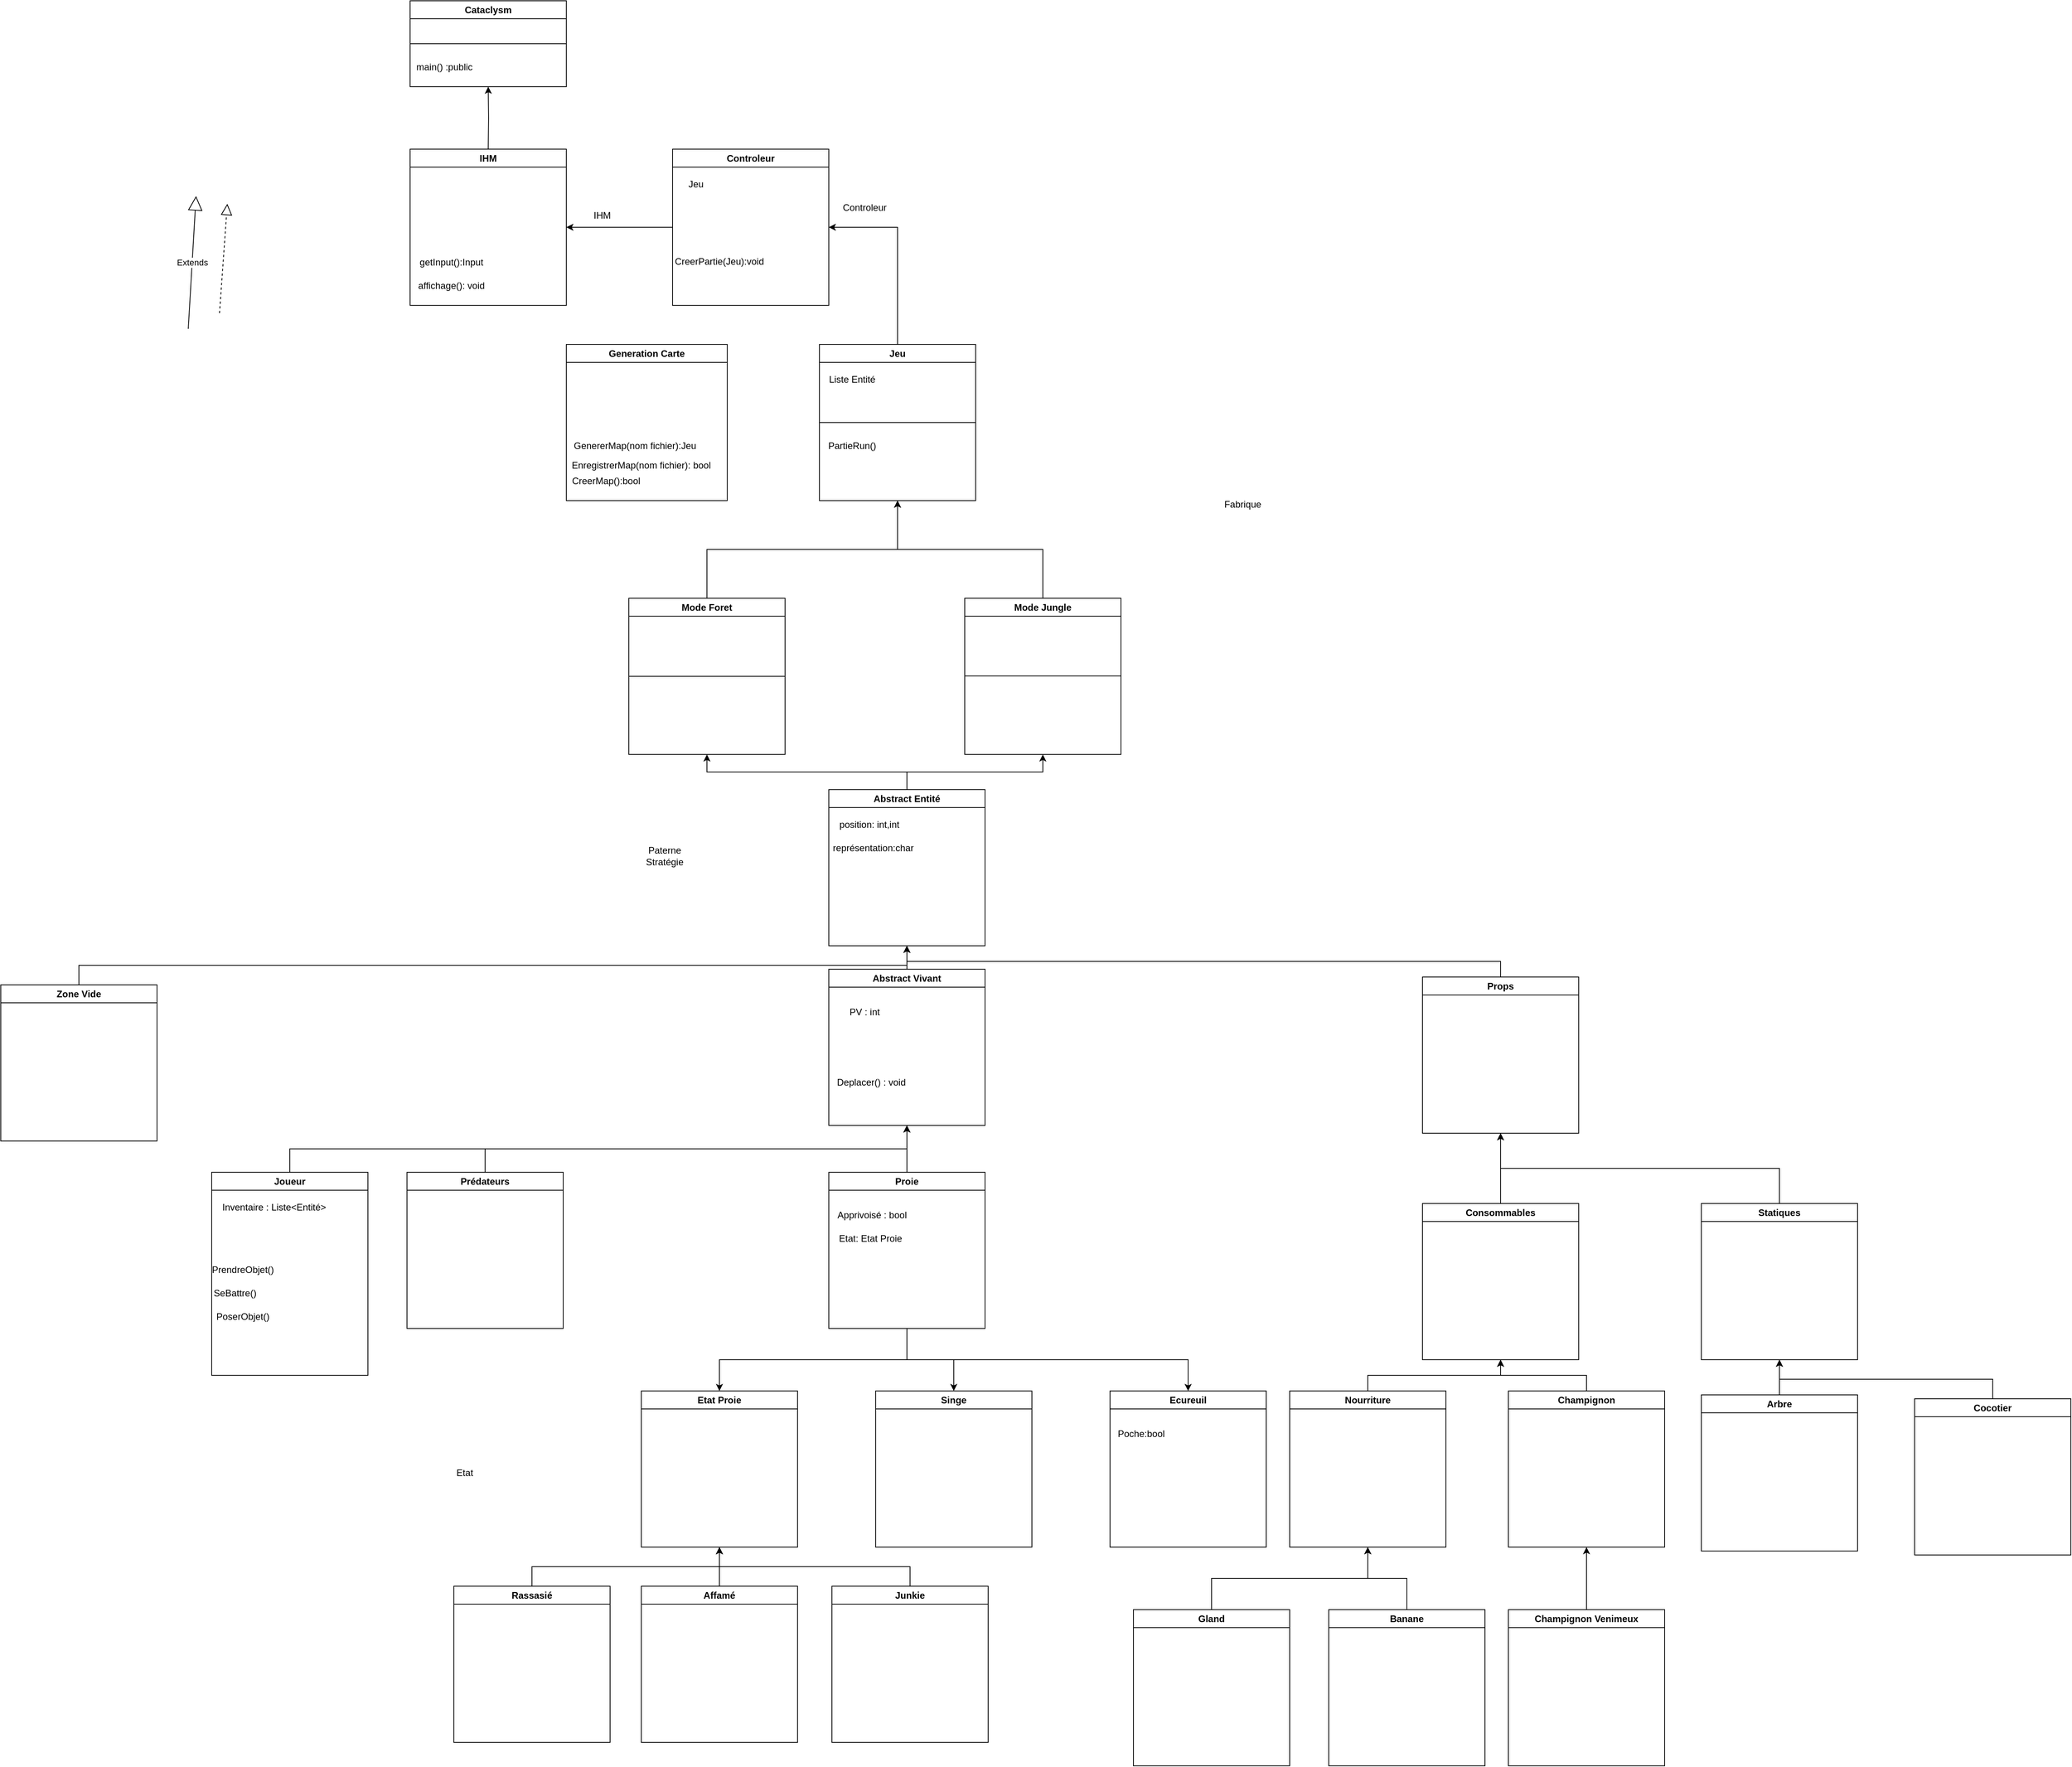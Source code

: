 <mxfile version="20.6.0" type="github">
  <diagram id="C5RBs43oDa-KdzZeNtuy" name="Global">
    <mxGraphModel dx="3012" dy="1082" grid="1" gridSize="10" guides="1" tooltips="1" connect="1" arrows="1" fold="1" page="1" pageScale="1" pageWidth="827" pageHeight="1169" math="0" shadow="0">
      <root>
        <mxCell id="WIyWlLk6GJQsqaUBKTNV-0" />
        <mxCell id="WIyWlLk6GJQsqaUBKTNV-1" parent="WIyWlLk6GJQsqaUBKTNV-0" />
        <mxCell id="hvNbq5Vk60gLkzwOlXV8-0" value="Cataclysm" style="swimlane;whiteSpace=wrap;html=1;" parent="WIyWlLk6GJQsqaUBKTNV-1" vertex="1">
          <mxGeometry x="314" y="30" width="200" height="110" as="geometry" />
        </mxCell>
        <mxCell id="hvNbq5Vk60gLkzwOlXV8-2" value="&lt;div align=&quot;left&quot;&gt;main() :public&lt;/div&gt;" style="text;html=1;strokeColor=none;fillColor=none;align=left;verticalAlign=middle;whiteSpace=wrap;rounded=0;" parent="hvNbq5Vk60gLkzwOlXV8-0" vertex="1">
          <mxGeometry x="6" y="70" width="194" height="30" as="geometry" />
        </mxCell>
        <mxCell id="hvNbq5Vk60gLkzwOlXV8-1" value="" style="endArrow=none;html=1;rounded=0;entryX=0;entryY=0.5;entryDx=0;entryDy=0;exitX=1;exitY=0.5;exitDx=0;exitDy=0;" parent="WIyWlLk6GJQsqaUBKTNV-1" source="hvNbq5Vk60gLkzwOlXV8-0" target="hvNbq5Vk60gLkzwOlXV8-0" edge="1">
          <mxGeometry width="50" height="50" relative="1" as="geometry">
            <mxPoint x="390" y="240" as="sourcePoint" />
            <mxPoint x="440" y="190" as="targetPoint" />
          </mxGeometry>
        </mxCell>
        <mxCell id="EwLkd7zXBtc_iapqmz7P-29" style="edgeStyle=orthogonalEdgeStyle;rounded=0;orthogonalLoop=1;jettySize=auto;html=1;exitX=0.5;exitY=0;exitDx=0;exitDy=0;entryX=1;entryY=0.5;entryDx=0;entryDy=0;" edge="1" parent="WIyWlLk6GJQsqaUBKTNV-1" source="cibl1_0ughwrqMuKYPl9-5" target="WEu24cXaacGlA8cko2Bk-18">
          <mxGeometry relative="1" as="geometry" />
        </mxCell>
        <mxCell id="cibl1_0ughwrqMuKYPl9-5" value="Jeu" style="swimlane;whiteSpace=wrap;html=1;" parent="WIyWlLk6GJQsqaUBKTNV-1" vertex="1">
          <mxGeometry x="838" y="470" width="200" height="200" as="geometry">
            <mxRectangle x="34" y="300" width="90" height="30" as="alternateBounds" />
          </mxGeometry>
        </mxCell>
        <mxCell id="WEu24cXaacGlA8cko2Bk-42" value="Liste Entité" style="text;html=1;strokeColor=none;fillColor=none;align=center;verticalAlign=middle;whiteSpace=wrap;rounded=0;" parent="cibl1_0ughwrqMuKYPl9-5" vertex="1">
          <mxGeometry x="5" y="30" width="74" height="30" as="geometry" />
        </mxCell>
        <mxCell id="EwLkd7zXBtc_iapqmz7P-24" value="PartieRun()" style="text;html=1;strokeColor=none;fillColor=none;align=center;verticalAlign=middle;whiteSpace=wrap;rounded=0;" vertex="1" parent="cibl1_0ughwrqMuKYPl9-5">
          <mxGeometry x="12" y="115" width="60" height="30" as="geometry" />
        </mxCell>
        <mxCell id="WEu24cXaacGlA8cko2Bk-5" style="edgeStyle=orthogonalEdgeStyle;rounded=0;orthogonalLoop=1;jettySize=auto;html=1;exitX=0.5;exitY=0;exitDx=0;exitDy=0;entryX=0.5;entryY=1;entryDx=0;entryDy=0;" parent="WIyWlLk6GJQsqaUBKTNV-1" source="WEu24cXaacGlA8cko2Bk-0" target="cibl1_0ughwrqMuKYPl9-5" edge="1">
          <mxGeometry relative="1" as="geometry" />
        </mxCell>
        <mxCell id="WEu24cXaacGlA8cko2Bk-0" value="Mode Foret" style="swimlane;whiteSpace=wrap;html=1;" parent="WIyWlLk6GJQsqaUBKTNV-1" vertex="1">
          <mxGeometry x="594" y="795" width="200" height="200" as="geometry" />
        </mxCell>
        <mxCell id="WEu24cXaacGlA8cko2Bk-2" style="edgeStyle=orthogonalEdgeStyle;rounded=0;orthogonalLoop=1;jettySize=auto;html=1;exitX=0.5;exitY=0;exitDx=0;exitDy=0;entryX=0.5;entryY=1;entryDx=0;entryDy=0;" parent="WIyWlLk6GJQsqaUBKTNV-1" source="WEu24cXaacGlA8cko2Bk-1" target="cibl1_0ughwrqMuKYPl9-5" edge="1">
          <mxGeometry relative="1" as="geometry" />
        </mxCell>
        <mxCell id="WEu24cXaacGlA8cko2Bk-1" value="Mode Jungle" style="swimlane;whiteSpace=wrap;html=1;" parent="WIyWlLk6GJQsqaUBKTNV-1" vertex="1">
          <mxGeometry x="1024" y="795" width="200" height="200" as="geometry" />
        </mxCell>
        <mxCell id="EwLkd7zXBtc_iapqmz7P-23" value="" style="endArrow=none;html=1;rounded=0;exitX=0;exitY=0.5;exitDx=0;exitDy=0;entryX=1;entryY=0.5;entryDx=0;entryDy=0;" edge="1" parent="WEu24cXaacGlA8cko2Bk-1">
          <mxGeometry width="50" height="50" relative="1" as="geometry">
            <mxPoint y="99.47" as="sourcePoint" />
            <mxPoint x="200.0" y="99.47" as="targetPoint" />
          </mxGeometry>
        </mxCell>
        <mxCell id="WEu24cXaacGlA8cko2Bk-9" style="edgeStyle=orthogonalEdgeStyle;rounded=0;orthogonalLoop=1;jettySize=auto;html=1;exitX=0.5;exitY=0;exitDx=0;exitDy=0;entryX=0.5;entryY=1;entryDx=0;entryDy=0;" parent="WIyWlLk6GJQsqaUBKTNV-1" target="hvNbq5Vk60gLkzwOlXV8-0" edge="1">
          <mxGeometry relative="1" as="geometry">
            <mxPoint x="414" y="220" as="sourcePoint" />
          </mxGeometry>
        </mxCell>
        <mxCell id="WEu24cXaacGlA8cko2Bk-11" value="Generation Carte" style="swimlane;whiteSpace=wrap;html=1;" parent="WIyWlLk6GJQsqaUBKTNV-1" vertex="1">
          <mxGeometry x="514" y="470" width="206" height="200" as="geometry" />
        </mxCell>
        <mxCell id="WEu24cXaacGlA8cko2Bk-68" value="GenererMap(nom fichier):Jeu" style="text;html=1;strokeColor=none;fillColor=none;align=center;verticalAlign=middle;whiteSpace=wrap;rounded=0;" parent="WEu24cXaacGlA8cko2Bk-11" vertex="1">
          <mxGeometry x="-44" y="115" width="264" height="30" as="geometry" />
        </mxCell>
        <mxCell id="EwLkd7zXBtc_iapqmz7P-25" value="EnregistrerMap(nom fichier): bool" style="text;html=1;strokeColor=none;fillColor=none;align=center;verticalAlign=middle;whiteSpace=wrap;rounded=0;" vertex="1" parent="WEu24cXaacGlA8cko2Bk-11">
          <mxGeometry x="-14" y="140" width="220" height="30" as="geometry" />
        </mxCell>
        <mxCell id="EwLkd7zXBtc_iapqmz7P-26" value="CreerMap():bool" style="text;html=1;strokeColor=none;fillColor=none;align=center;verticalAlign=middle;whiteSpace=wrap;rounded=0;" vertex="1" parent="WEu24cXaacGlA8cko2Bk-11">
          <mxGeometry x="6" y="160" width="90" height="30" as="geometry" />
        </mxCell>
        <mxCell id="WEu24cXaacGlA8cko2Bk-13" value="" style="endArrow=block;dashed=1;endFill=0;endSize=12;html=1;rounded=0;" parent="WIyWlLk6GJQsqaUBKTNV-1" edge="1">
          <mxGeometry width="160" relative="1" as="geometry">
            <mxPoint x="70" y="430" as="sourcePoint" />
            <mxPoint x="80" y="290" as="targetPoint" />
          </mxGeometry>
        </mxCell>
        <mxCell id="WEu24cXaacGlA8cko2Bk-14" value="Extends" style="endArrow=block;endSize=16;endFill=0;html=1;rounded=0;" parent="WIyWlLk6GJQsqaUBKTNV-1" edge="1">
          <mxGeometry width="160" relative="1" as="geometry">
            <mxPoint x="30" y="450" as="sourcePoint" />
            <mxPoint x="40" y="280" as="targetPoint" />
          </mxGeometry>
        </mxCell>
        <mxCell id="WEu24cXaacGlA8cko2Bk-15" value="IHM" style="swimlane;whiteSpace=wrap;html=1;" parent="WIyWlLk6GJQsqaUBKTNV-1" vertex="1">
          <mxGeometry x="314" y="220" width="200" height="200" as="geometry" />
        </mxCell>
        <mxCell id="WEu24cXaacGlA8cko2Bk-65" value="getInput():Input" style="text;html=1;strokeColor=none;fillColor=none;align=center;verticalAlign=middle;whiteSpace=wrap;rounded=0;" parent="WEu24cXaacGlA8cko2Bk-15" vertex="1">
          <mxGeometry x="6" y="130" width="94" height="30" as="geometry" />
        </mxCell>
        <mxCell id="WEu24cXaacGlA8cko2Bk-66" value="affichage(): void" style="text;html=1;strokeColor=none;fillColor=none;align=center;verticalAlign=middle;whiteSpace=wrap;rounded=0;" parent="WEu24cXaacGlA8cko2Bk-15" vertex="1">
          <mxGeometry x="6" y="160" width="94" height="30" as="geometry" />
        </mxCell>
        <mxCell id="EwLkd7zXBtc_iapqmz7P-27" style="edgeStyle=orthogonalEdgeStyle;rounded=0;orthogonalLoop=1;jettySize=auto;html=1;exitX=0;exitY=0.5;exitDx=0;exitDy=0;entryX=1;entryY=0.5;entryDx=0;entryDy=0;" edge="1" parent="WIyWlLk6GJQsqaUBKTNV-1" source="WEu24cXaacGlA8cko2Bk-18" target="WEu24cXaacGlA8cko2Bk-15">
          <mxGeometry relative="1" as="geometry" />
        </mxCell>
        <mxCell id="WEu24cXaacGlA8cko2Bk-18" value="Controleur" style="swimlane;whiteSpace=wrap;html=1;" parent="WIyWlLk6GJQsqaUBKTNV-1" vertex="1">
          <mxGeometry x="650" y="220" width="200" height="200" as="geometry" />
        </mxCell>
        <mxCell id="WEu24cXaacGlA8cko2Bk-64" value="CreerPartie(Jeu):void" style="text;html=1;strokeColor=none;fillColor=none;align=center;verticalAlign=middle;whiteSpace=wrap;rounded=0;" parent="WEu24cXaacGlA8cko2Bk-18" vertex="1">
          <mxGeometry y="129" width="120" height="30" as="geometry" />
        </mxCell>
        <mxCell id="WEu24cXaacGlA8cko2Bk-67" value="Jeu" style="text;html=1;strokeColor=none;fillColor=none;align=center;verticalAlign=middle;whiteSpace=wrap;rounded=0;" parent="WEu24cXaacGlA8cko2Bk-18" vertex="1">
          <mxGeometry y="30" width="60" height="30" as="geometry" />
        </mxCell>
        <mxCell id="EwLkd7zXBtc_iapqmz7P-11" style="edgeStyle=orthogonalEdgeStyle;rounded=0;orthogonalLoop=1;jettySize=auto;html=1;exitX=0.5;exitY=0;exitDx=0;exitDy=0;entryX=0.5;entryY=1;entryDx=0;entryDy=0;" edge="1" parent="WIyWlLk6GJQsqaUBKTNV-1" source="WEu24cXaacGlA8cko2Bk-22" target="EwLkd7zXBtc_iapqmz7P-6">
          <mxGeometry relative="1" as="geometry" />
        </mxCell>
        <mxCell id="WEu24cXaacGlA8cko2Bk-22" value="Prédateurs" style="swimlane;whiteSpace=wrap;html=1;" parent="WIyWlLk6GJQsqaUBKTNV-1" vertex="1">
          <mxGeometry x="310" y="1530" width="200" height="200" as="geometry" />
        </mxCell>
        <mxCell id="EwLkd7zXBtc_iapqmz7P-19" style="edgeStyle=orthogonalEdgeStyle;rounded=0;orthogonalLoop=1;jettySize=auto;html=1;exitX=0.5;exitY=0;exitDx=0;exitDy=0;entryX=0.5;entryY=1;entryDx=0;entryDy=0;" edge="1" parent="WIyWlLk6GJQsqaUBKTNV-1" source="WEu24cXaacGlA8cko2Bk-23" target="EwLkd7zXBtc_iapqmz7P-5">
          <mxGeometry relative="1" as="geometry" />
        </mxCell>
        <mxCell id="WEu24cXaacGlA8cko2Bk-23" value="Consommables" style="swimlane;whiteSpace=wrap;html=1;" parent="WIyWlLk6GJQsqaUBKTNV-1" vertex="1">
          <mxGeometry x="1610" y="1570" width="200" height="200" as="geometry" />
        </mxCell>
        <mxCell id="WEu24cXaacGlA8cko2Bk-34" style="edgeStyle=orthogonalEdgeStyle;rounded=0;orthogonalLoop=1;jettySize=auto;html=1;exitX=0.5;exitY=1;exitDx=0;exitDy=0;entryX=0.5;entryY=0;entryDx=0;entryDy=0;" parent="WIyWlLk6GJQsqaUBKTNV-1" source="WEu24cXaacGlA8cko2Bk-24" target="WEu24cXaacGlA8cko2Bk-27" edge="1">
          <mxGeometry relative="1" as="geometry" />
        </mxCell>
        <mxCell id="WEu24cXaacGlA8cko2Bk-35" style="edgeStyle=orthogonalEdgeStyle;rounded=0;orthogonalLoop=1;jettySize=auto;html=1;exitX=0.5;exitY=1;exitDx=0;exitDy=0;" parent="WIyWlLk6GJQsqaUBKTNV-1" source="WEu24cXaacGlA8cko2Bk-24" target="WEu24cXaacGlA8cko2Bk-31" edge="1">
          <mxGeometry relative="1" as="geometry" />
        </mxCell>
        <mxCell id="EwLkd7zXBtc_iapqmz7P-1" style="edgeStyle=orthogonalEdgeStyle;rounded=0;orthogonalLoop=1;jettySize=auto;html=1;exitX=0.5;exitY=1;exitDx=0;exitDy=0;entryX=0.5;entryY=0;entryDx=0;entryDy=0;" edge="1" parent="WIyWlLk6GJQsqaUBKTNV-1" source="WEu24cXaacGlA8cko2Bk-24" target="EwLkd7zXBtc_iapqmz7P-0">
          <mxGeometry relative="1" as="geometry" />
        </mxCell>
        <mxCell id="EwLkd7zXBtc_iapqmz7P-8" style="edgeStyle=orthogonalEdgeStyle;rounded=0;orthogonalLoop=1;jettySize=auto;html=1;exitX=0.5;exitY=0;exitDx=0;exitDy=0;entryX=0.5;entryY=1;entryDx=0;entryDy=0;" edge="1" parent="WIyWlLk6GJQsqaUBKTNV-1" source="WEu24cXaacGlA8cko2Bk-24" target="EwLkd7zXBtc_iapqmz7P-6">
          <mxGeometry relative="1" as="geometry" />
        </mxCell>
        <mxCell id="WEu24cXaacGlA8cko2Bk-24" value="Proie" style="swimlane;whiteSpace=wrap;html=1;" parent="WIyWlLk6GJQsqaUBKTNV-1" vertex="1">
          <mxGeometry x="850" y="1530" width="200" height="200" as="geometry" />
        </mxCell>
        <mxCell id="WEu24cXaacGlA8cko2Bk-36" value="Apprivoisé : bool" style="text;html=1;align=center;verticalAlign=middle;resizable=0;points=[];autosize=1;strokeColor=none;fillColor=none;" parent="WEu24cXaacGlA8cko2Bk-24" vertex="1">
          <mxGeometry y="40" width="110" height="30" as="geometry" />
        </mxCell>
        <mxCell id="EwLkd7zXBtc_iapqmz7P-3" value="Etat: Etat Proie" style="text;html=1;strokeColor=none;fillColor=none;align=center;verticalAlign=middle;whiteSpace=wrap;rounded=0;" vertex="1" parent="WEu24cXaacGlA8cko2Bk-24">
          <mxGeometry x="7" y="70" width="93" height="30" as="geometry" />
        </mxCell>
        <mxCell id="EwLkd7zXBtc_iapqmz7P-20" style="edgeStyle=orthogonalEdgeStyle;rounded=0;orthogonalLoop=1;jettySize=auto;html=1;exitX=0.5;exitY=0;exitDx=0;exitDy=0;entryX=0.5;entryY=1;entryDx=0;entryDy=0;" edge="1" parent="WIyWlLk6GJQsqaUBKTNV-1" source="WEu24cXaacGlA8cko2Bk-25" target="EwLkd7zXBtc_iapqmz7P-5">
          <mxGeometry relative="1" as="geometry" />
        </mxCell>
        <mxCell id="WEu24cXaacGlA8cko2Bk-25" value="Statiques" style="swimlane;whiteSpace=wrap;html=1;" parent="WIyWlLk6GJQsqaUBKTNV-1" vertex="1">
          <mxGeometry x="1967" y="1570" width="200" height="200" as="geometry" />
        </mxCell>
        <mxCell id="EwLkd7zXBtc_iapqmz7P-12" style="edgeStyle=orthogonalEdgeStyle;rounded=0;orthogonalLoop=1;jettySize=auto;html=1;exitX=0.5;exitY=0;exitDx=0;exitDy=0;entryX=0.5;entryY=1;entryDx=0;entryDy=0;" edge="1" parent="WIyWlLk6GJQsqaUBKTNV-1" source="WEu24cXaacGlA8cko2Bk-26" target="EwLkd7zXBtc_iapqmz7P-6">
          <mxGeometry relative="1" as="geometry" />
        </mxCell>
        <mxCell id="WEu24cXaacGlA8cko2Bk-26" value="Joueur" style="swimlane;whiteSpace=wrap;html=1;" parent="WIyWlLk6GJQsqaUBKTNV-1" vertex="1">
          <mxGeometry x="60" y="1530" width="200" height="260" as="geometry" />
        </mxCell>
        <mxCell id="EwLkd7zXBtc_iapqmz7P-14" value="Inventaire : Liste&amp;lt;Entité&amp;gt;" style="text;html=1;strokeColor=none;fillColor=none;align=center;verticalAlign=middle;whiteSpace=wrap;rounded=0;" vertex="1" parent="WEu24cXaacGlA8cko2Bk-26">
          <mxGeometry y="30" width="160" height="30" as="geometry" />
        </mxCell>
        <mxCell id="EwLkd7zXBtc_iapqmz7P-15" value="PrendreObjet()" style="text;html=1;strokeColor=none;fillColor=none;align=center;verticalAlign=middle;whiteSpace=wrap;rounded=0;" vertex="1" parent="WEu24cXaacGlA8cko2Bk-26">
          <mxGeometry x="10" y="110" width="60" height="30" as="geometry" />
        </mxCell>
        <mxCell id="EwLkd7zXBtc_iapqmz7P-16" value="SeBattre()" style="text;html=1;strokeColor=none;fillColor=none;align=center;verticalAlign=middle;whiteSpace=wrap;rounded=0;" vertex="1" parent="WEu24cXaacGlA8cko2Bk-26">
          <mxGeometry y="140" width="60" height="30" as="geometry" />
        </mxCell>
        <mxCell id="EwLkd7zXBtc_iapqmz7P-17" value="PoserObjet()" style="text;html=1;strokeColor=none;fillColor=none;align=center;verticalAlign=middle;whiteSpace=wrap;rounded=0;" vertex="1" parent="WEu24cXaacGlA8cko2Bk-26">
          <mxGeometry x="10" y="170" width="60" height="30" as="geometry" />
        </mxCell>
        <mxCell id="WEu24cXaacGlA8cko2Bk-27" value="Etat Proie" style="swimlane;whiteSpace=wrap;html=1;" parent="WIyWlLk6GJQsqaUBKTNV-1" vertex="1">
          <mxGeometry x="610" y="1810" width="200" height="200" as="geometry" />
        </mxCell>
        <mxCell id="WEu24cXaacGlA8cko2Bk-49" style="edgeStyle=orthogonalEdgeStyle;rounded=0;orthogonalLoop=1;jettySize=auto;html=1;exitX=0.5;exitY=0;exitDx=0;exitDy=0;entryX=0.5;entryY=1;entryDx=0;entryDy=0;" parent="WIyWlLk6GJQsqaUBKTNV-1" source="WEu24cXaacGlA8cko2Bk-28" target="WEu24cXaacGlA8cko2Bk-27" edge="1">
          <mxGeometry relative="1" as="geometry" />
        </mxCell>
        <mxCell id="WEu24cXaacGlA8cko2Bk-28" value="Rassasié" style="swimlane;whiteSpace=wrap;html=1;" parent="WIyWlLk6GJQsqaUBKTNV-1" vertex="1">
          <mxGeometry x="370" y="2060" width="200" height="200" as="geometry" />
        </mxCell>
        <mxCell id="WEu24cXaacGlA8cko2Bk-50" style="edgeStyle=orthogonalEdgeStyle;rounded=0;orthogonalLoop=1;jettySize=auto;html=1;exitX=0.5;exitY=0;exitDx=0;exitDy=0;entryX=0.5;entryY=1;entryDx=0;entryDy=0;" parent="WIyWlLk6GJQsqaUBKTNV-1" source="WEu24cXaacGlA8cko2Bk-29" target="WEu24cXaacGlA8cko2Bk-27" edge="1">
          <mxGeometry relative="1" as="geometry" />
        </mxCell>
        <mxCell id="WEu24cXaacGlA8cko2Bk-29" value="Affamé" style="swimlane;whiteSpace=wrap;html=1;" parent="WIyWlLk6GJQsqaUBKTNV-1" vertex="1">
          <mxGeometry x="610" y="2060" width="200" height="200" as="geometry" />
        </mxCell>
        <mxCell id="WEu24cXaacGlA8cko2Bk-51" style="edgeStyle=orthogonalEdgeStyle;rounded=0;orthogonalLoop=1;jettySize=auto;html=1;exitX=0.5;exitY=0;exitDx=0;exitDy=0;entryX=0.5;entryY=1;entryDx=0;entryDy=0;" parent="WIyWlLk6GJQsqaUBKTNV-1" source="WEu24cXaacGlA8cko2Bk-30" target="WEu24cXaacGlA8cko2Bk-27" edge="1">
          <mxGeometry relative="1" as="geometry" />
        </mxCell>
        <mxCell id="WEu24cXaacGlA8cko2Bk-30" value="Junkie" style="swimlane;whiteSpace=wrap;html=1;" parent="WIyWlLk6GJQsqaUBKTNV-1" vertex="1">
          <mxGeometry x="854" y="2060" width="200" height="200" as="geometry" />
        </mxCell>
        <mxCell id="WEu24cXaacGlA8cko2Bk-31" value="Singe" style="swimlane;whiteSpace=wrap;html=1;" parent="WIyWlLk6GJQsqaUBKTNV-1" vertex="1">
          <mxGeometry x="910" y="1810" width="200" height="200" as="geometry" />
        </mxCell>
        <mxCell id="WEu24cXaacGlA8cko2Bk-38" value="Fabrique" style="text;html=1;strokeColor=none;fillColor=none;align=center;verticalAlign=middle;whiteSpace=wrap;rounded=0;" parent="WIyWlLk6GJQsqaUBKTNV-1" vertex="1">
          <mxGeometry x="1350" y="660" width="60" height="30" as="geometry" />
        </mxCell>
        <mxCell id="WEu24cXaacGlA8cko2Bk-43" style="edgeStyle=orthogonalEdgeStyle;rounded=0;orthogonalLoop=1;jettySize=auto;html=1;exitX=0.5;exitY=0;exitDx=0;exitDy=0;entryX=0.5;entryY=1;entryDx=0;entryDy=0;" parent="WIyWlLk6GJQsqaUBKTNV-1" source="WEu24cXaacGlA8cko2Bk-39" target="WEu24cXaacGlA8cko2Bk-0" edge="1">
          <mxGeometry relative="1" as="geometry" />
        </mxCell>
        <mxCell id="WEu24cXaacGlA8cko2Bk-55" style="edgeStyle=orthogonalEdgeStyle;rounded=0;orthogonalLoop=1;jettySize=auto;html=1;exitX=0.5;exitY=0;exitDx=0;exitDy=0;entryX=0.5;entryY=1;entryDx=0;entryDy=0;" parent="WIyWlLk6GJQsqaUBKTNV-1" source="WEu24cXaacGlA8cko2Bk-39" target="WEu24cXaacGlA8cko2Bk-1" edge="1">
          <mxGeometry relative="1" as="geometry" />
        </mxCell>
        <mxCell id="WEu24cXaacGlA8cko2Bk-39" value="Abstract Entité" style="swimlane;whiteSpace=wrap;html=1;" parent="WIyWlLk6GJQsqaUBKTNV-1" vertex="1">
          <mxGeometry x="850" y="1040" width="200" height="200" as="geometry" />
        </mxCell>
        <mxCell id="WEu24cXaacGlA8cko2Bk-40" value="position: int,int" style="text;html=1;strokeColor=none;fillColor=none;align=center;verticalAlign=middle;whiteSpace=wrap;rounded=0;" parent="WEu24cXaacGlA8cko2Bk-39" vertex="1">
          <mxGeometry x="-10" y="30" width="124" height="30" as="geometry" />
        </mxCell>
        <mxCell id="EwLkd7zXBtc_iapqmz7P-41" value="représentation:char" style="text;html=1;strokeColor=none;fillColor=none;align=center;verticalAlign=middle;whiteSpace=wrap;rounded=0;" vertex="1" parent="WEu24cXaacGlA8cko2Bk-39">
          <mxGeometry y="60" width="114" height="30" as="geometry" />
        </mxCell>
        <mxCell id="WEu24cXaacGlA8cko2Bk-48" value="Etat" style="text;html=1;strokeColor=none;fillColor=none;align=center;verticalAlign=middle;whiteSpace=wrap;rounded=0;" parent="WIyWlLk6GJQsqaUBKTNV-1" vertex="1">
          <mxGeometry x="354" y="1900" width="60" height="30" as="geometry" />
        </mxCell>
        <mxCell id="WEu24cXaacGlA8cko2Bk-57" value="Paterne Stratégie" style="text;html=1;strokeColor=none;fillColor=none;align=center;verticalAlign=middle;whiteSpace=wrap;rounded=0;" parent="WIyWlLk6GJQsqaUBKTNV-1" vertex="1">
          <mxGeometry x="610" y="1110" width="60" height="30" as="geometry" />
        </mxCell>
        <mxCell id="WEu24cXaacGlA8cko2Bk-62" value="" style="endArrow=none;html=1;rounded=0;exitX=0;exitY=0.5;exitDx=0;exitDy=0;entryX=1;entryY=0.5;entryDx=0;entryDy=0;" parent="WIyWlLk6GJQsqaUBKTNV-1" source="WEu24cXaacGlA8cko2Bk-0" target="WEu24cXaacGlA8cko2Bk-0" edge="1">
          <mxGeometry width="50" height="50" relative="1" as="geometry">
            <mxPoint x="650" y="950" as="sourcePoint" />
            <mxPoint x="700" y="900" as="targetPoint" />
          </mxGeometry>
        </mxCell>
        <mxCell id="WEu24cXaacGlA8cko2Bk-63" value="" style="endArrow=none;html=1;rounded=0;entryX=0;entryY=0.5;entryDx=0;entryDy=0;exitX=1;exitY=0.5;exitDx=0;exitDy=0;" parent="WIyWlLk6GJQsqaUBKTNV-1" source="cibl1_0ughwrqMuKYPl9-5" target="cibl1_0ughwrqMuKYPl9-5" edge="1">
          <mxGeometry width="50" height="50" relative="1" as="geometry">
            <mxPoint x="710" y="740" as="sourcePoint" />
            <mxPoint x="760" y="690" as="targetPoint" />
          </mxGeometry>
        </mxCell>
        <mxCell id="EwLkd7zXBtc_iapqmz7P-0" value="Ecureuil" style="swimlane;whiteSpace=wrap;html=1;" vertex="1" parent="WIyWlLk6GJQsqaUBKTNV-1">
          <mxGeometry x="1210" y="1810" width="200" height="200" as="geometry" />
        </mxCell>
        <mxCell id="EwLkd7zXBtc_iapqmz7P-2" value="Poche:bool" style="text;html=1;strokeColor=none;fillColor=none;align=center;verticalAlign=middle;whiteSpace=wrap;rounded=0;" vertex="1" parent="EwLkd7zXBtc_iapqmz7P-0">
          <mxGeometry x="10" y="40" width="60" height="30" as="geometry" />
        </mxCell>
        <mxCell id="EwLkd7zXBtc_iapqmz7P-21" style="edgeStyle=orthogonalEdgeStyle;rounded=0;orthogonalLoop=1;jettySize=auto;html=1;exitX=0.5;exitY=0;exitDx=0;exitDy=0;entryX=0.5;entryY=1;entryDx=0;entryDy=0;" edge="1" parent="WIyWlLk6GJQsqaUBKTNV-1" source="EwLkd7zXBtc_iapqmz7P-4" target="WEu24cXaacGlA8cko2Bk-23">
          <mxGeometry relative="1" as="geometry" />
        </mxCell>
        <mxCell id="EwLkd7zXBtc_iapqmz7P-4" value="Nourriture" style="swimlane;whiteSpace=wrap;html=1;" vertex="1" parent="WIyWlLk6GJQsqaUBKTNV-1">
          <mxGeometry x="1440" y="1810" width="200" height="200" as="geometry" />
        </mxCell>
        <mxCell id="EwLkd7zXBtc_iapqmz7P-13" style="edgeStyle=orthogonalEdgeStyle;rounded=0;orthogonalLoop=1;jettySize=auto;html=1;exitX=0.5;exitY=0;exitDx=0;exitDy=0;entryX=0.5;entryY=1;entryDx=0;entryDy=0;" edge="1" parent="WIyWlLk6GJQsqaUBKTNV-1" source="EwLkd7zXBtc_iapqmz7P-5" target="WEu24cXaacGlA8cko2Bk-39">
          <mxGeometry relative="1" as="geometry" />
        </mxCell>
        <mxCell id="EwLkd7zXBtc_iapqmz7P-5" value="Props" style="swimlane;whiteSpace=wrap;html=1;" vertex="1" parent="WIyWlLk6GJQsqaUBKTNV-1">
          <mxGeometry x="1610" y="1280" width="200" height="200" as="geometry" />
        </mxCell>
        <mxCell id="EwLkd7zXBtc_iapqmz7P-7" style="edgeStyle=orthogonalEdgeStyle;rounded=0;orthogonalLoop=1;jettySize=auto;html=1;exitX=0.5;exitY=0;exitDx=0;exitDy=0;entryX=0.5;entryY=1;entryDx=0;entryDy=0;" edge="1" parent="WIyWlLk6GJQsqaUBKTNV-1" source="EwLkd7zXBtc_iapqmz7P-6" target="WEu24cXaacGlA8cko2Bk-39">
          <mxGeometry relative="1" as="geometry" />
        </mxCell>
        <mxCell id="EwLkd7zXBtc_iapqmz7P-6" value="Abstract Vivant" style="swimlane;whiteSpace=wrap;html=1;" vertex="1" parent="WIyWlLk6GJQsqaUBKTNV-1">
          <mxGeometry x="850" y="1270" width="200" height="200" as="geometry" />
        </mxCell>
        <mxCell id="WEu24cXaacGlA8cko2Bk-37" value="Deplacer() : void" style="text;html=1;align=center;verticalAlign=middle;resizable=0;points=[];autosize=1;strokeColor=none;fillColor=none;" parent="EwLkd7zXBtc_iapqmz7P-6" vertex="1">
          <mxGeometry x="-1.5" y="130" width="110" height="30" as="geometry" />
        </mxCell>
        <mxCell id="EwLkd7zXBtc_iapqmz7P-49" value="PV : int" style="text;html=1;strokeColor=none;fillColor=none;align=center;verticalAlign=middle;whiteSpace=wrap;rounded=0;" vertex="1" parent="EwLkd7zXBtc_iapqmz7P-6">
          <mxGeometry x="16" y="40" width="60" height="30" as="geometry" />
        </mxCell>
        <mxCell id="EwLkd7zXBtc_iapqmz7P-46" style="edgeStyle=orthogonalEdgeStyle;rounded=0;orthogonalLoop=1;jettySize=auto;html=1;exitX=0.5;exitY=0;exitDx=0;exitDy=0;entryX=0.5;entryY=1;entryDx=0;entryDy=0;" edge="1" parent="WIyWlLk6GJQsqaUBKTNV-1" source="EwLkd7zXBtc_iapqmz7P-22" target="WEu24cXaacGlA8cko2Bk-25">
          <mxGeometry relative="1" as="geometry" />
        </mxCell>
        <mxCell id="EwLkd7zXBtc_iapqmz7P-22" value="Arbre" style="swimlane;whiteSpace=wrap;html=1;" vertex="1" parent="WIyWlLk6GJQsqaUBKTNV-1">
          <mxGeometry x="1967" y="1815" width="200" height="200" as="geometry" />
        </mxCell>
        <mxCell id="EwLkd7zXBtc_iapqmz7P-28" value="IHM" style="text;html=1;strokeColor=none;fillColor=none;align=center;verticalAlign=middle;whiteSpace=wrap;rounded=0;" vertex="1" parent="WIyWlLk6GJQsqaUBKTNV-1">
          <mxGeometry x="530" y="290" width="60" height="30" as="geometry" />
        </mxCell>
        <mxCell id="EwLkd7zXBtc_iapqmz7P-30" value="Controleur" style="text;html=1;strokeColor=none;fillColor=none;align=center;verticalAlign=middle;whiteSpace=wrap;rounded=0;" vertex="1" parent="WIyWlLk6GJQsqaUBKTNV-1">
          <mxGeometry x="866" y="280" width="60" height="30" as="geometry" />
        </mxCell>
        <mxCell id="EwLkd7zXBtc_iapqmz7P-34" style="edgeStyle=orthogonalEdgeStyle;rounded=0;orthogonalLoop=1;jettySize=auto;html=1;exitX=0.5;exitY=0;exitDx=0;exitDy=0;entryX=0.5;entryY=1;entryDx=0;entryDy=0;" edge="1" parent="WIyWlLk6GJQsqaUBKTNV-1" source="EwLkd7zXBtc_iapqmz7P-33" target="WEu24cXaacGlA8cko2Bk-23">
          <mxGeometry relative="1" as="geometry" />
        </mxCell>
        <mxCell id="EwLkd7zXBtc_iapqmz7P-33" value="Champignon" style="swimlane;whiteSpace=wrap;html=1;" vertex="1" parent="WIyWlLk6GJQsqaUBKTNV-1">
          <mxGeometry x="1720" y="1810" width="200" height="200" as="geometry" />
        </mxCell>
        <mxCell id="EwLkd7zXBtc_iapqmz7P-40" style="edgeStyle=orthogonalEdgeStyle;rounded=0;orthogonalLoop=1;jettySize=auto;html=1;exitX=0.5;exitY=0;exitDx=0;exitDy=0;entryX=0.5;entryY=1;entryDx=0;entryDy=0;" edge="1" parent="WIyWlLk6GJQsqaUBKTNV-1" source="EwLkd7zXBtc_iapqmz7P-35" target="EwLkd7zXBtc_iapqmz7P-4">
          <mxGeometry relative="1" as="geometry" />
        </mxCell>
        <mxCell id="EwLkd7zXBtc_iapqmz7P-35" value="Gland" style="swimlane;whiteSpace=wrap;html=1;" vertex="1" parent="WIyWlLk6GJQsqaUBKTNV-1">
          <mxGeometry x="1240" y="2090" width="200" height="200" as="geometry" />
        </mxCell>
        <mxCell id="EwLkd7zXBtc_iapqmz7P-37" style="edgeStyle=orthogonalEdgeStyle;rounded=0;orthogonalLoop=1;jettySize=auto;html=1;exitX=0.5;exitY=0;exitDx=0;exitDy=0;entryX=0.5;entryY=1;entryDx=0;entryDy=0;" edge="1" parent="WIyWlLk6GJQsqaUBKTNV-1" source="EwLkd7zXBtc_iapqmz7P-36" target="EwLkd7zXBtc_iapqmz7P-4">
          <mxGeometry relative="1" as="geometry" />
        </mxCell>
        <mxCell id="EwLkd7zXBtc_iapqmz7P-36" value="Banane" style="swimlane;whiteSpace=wrap;html=1;" vertex="1" parent="WIyWlLk6GJQsqaUBKTNV-1">
          <mxGeometry x="1490" y="2090" width="200" height="200" as="geometry" />
        </mxCell>
        <mxCell id="EwLkd7zXBtc_iapqmz7P-43" style="edgeStyle=orthogonalEdgeStyle;rounded=0;orthogonalLoop=1;jettySize=auto;html=1;exitX=0.5;exitY=0;exitDx=0;exitDy=0;entryX=0.5;entryY=1;entryDx=0;entryDy=0;" edge="1" parent="WIyWlLk6GJQsqaUBKTNV-1" source="EwLkd7zXBtc_iapqmz7P-42" target="EwLkd7zXBtc_iapqmz7P-33">
          <mxGeometry relative="1" as="geometry" />
        </mxCell>
        <mxCell id="EwLkd7zXBtc_iapqmz7P-42" value="Champignon Venimeux" style="swimlane;whiteSpace=wrap;html=1;" vertex="1" parent="WIyWlLk6GJQsqaUBKTNV-1">
          <mxGeometry x="1720" y="2090" width="200" height="200" as="geometry" />
        </mxCell>
        <mxCell id="EwLkd7zXBtc_iapqmz7P-45" style="edgeStyle=orthogonalEdgeStyle;rounded=0;orthogonalLoop=1;jettySize=auto;html=1;exitX=0.5;exitY=0;exitDx=0;exitDy=0;entryX=0.5;entryY=1;entryDx=0;entryDy=0;" edge="1" parent="WIyWlLk6GJQsqaUBKTNV-1" source="EwLkd7zXBtc_iapqmz7P-44" target="WEu24cXaacGlA8cko2Bk-25">
          <mxGeometry relative="1" as="geometry" />
        </mxCell>
        <mxCell id="EwLkd7zXBtc_iapqmz7P-44" value="Cocotier" style="swimlane;whiteSpace=wrap;html=1;startSize=23;" vertex="1" parent="WIyWlLk6GJQsqaUBKTNV-1">
          <mxGeometry x="2240" y="1820" width="200" height="200" as="geometry" />
        </mxCell>
        <mxCell id="EwLkd7zXBtc_iapqmz7P-48" style="edgeStyle=orthogonalEdgeStyle;rounded=0;orthogonalLoop=1;jettySize=auto;html=1;exitX=0.5;exitY=0;exitDx=0;exitDy=0;entryX=0.5;entryY=1;entryDx=0;entryDy=0;" edge="1" parent="WIyWlLk6GJQsqaUBKTNV-1" source="EwLkd7zXBtc_iapqmz7P-47" target="WEu24cXaacGlA8cko2Bk-39">
          <mxGeometry relative="1" as="geometry" />
        </mxCell>
        <mxCell id="EwLkd7zXBtc_iapqmz7P-47" value="Zone Vide" style="swimlane;whiteSpace=wrap;html=1;" vertex="1" parent="WIyWlLk6GJQsqaUBKTNV-1">
          <mxGeometry x="-210" y="1290" width="200" height="200" as="geometry" />
        </mxCell>
      </root>
    </mxGraphModel>
  </diagram>
</mxfile>
